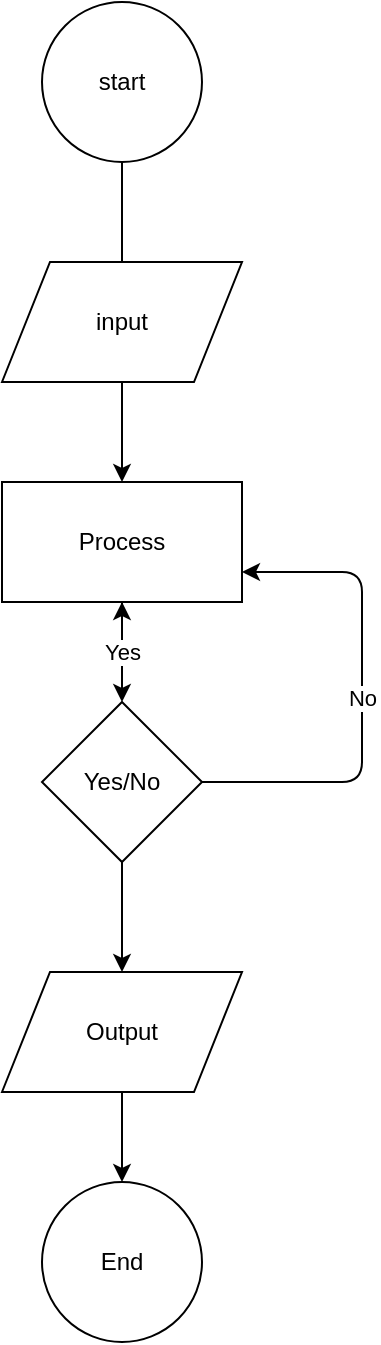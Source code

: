 <mxfile version="13.0.4" type="github"><diagram id="8aIV_O3xGrcroOhXjpXG" name="Page-1"><mxGraphModel dx="1038" dy="579" grid="1" gridSize="10" guides="1" tooltips="1" connect="1" arrows="1" fold="1" page="1" pageScale="1" pageWidth="827" pageHeight="1169" math="0" shadow="0"><root><mxCell id="0"/><mxCell id="1" parent="0"/><mxCell id="ThtdmCGJzjgsTr_wM3C4-3" value="" style="edgeStyle=orthogonalEdgeStyle;rounded=0;orthogonalLoop=1;jettySize=auto;html=1;" edge="1" parent="1" source="ThtdmCGJzjgsTr_wM3C4-1"><mxGeometry relative="1" as="geometry"><mxPoint x="400" y="200" as="targetPoint"/></mxGeometry></mxCell><mxCell id="ThtdmCGJzjgsTr_wM3C4-1" value="start" style="ellipse;whiteSpace=wrap;html=1;aspect=fixed;" vertex="1" parent="1"><mxGeometry x="360" y="40" width="80" height="80" as="geometry"/></mxCell><mxCell id="ThtdmCGJzjgsTr_wM3C4-6" value="" style="edgeStyle=orthogonalEdgeStyle;rounded=0;orthogonalLoop=1;jettySize=auto;html=1;" edge="1" parent="1" source="ThtdmCGJzjgsTr_wM3C4-7"><mxGeometry relative="1" as="geometry"><mxPoint x="400" y="340" as="targetPoint"/></mxGeometry></mxCell><mxCell id="ThtdmCGJzjgsTr_wM3C4-4" value="input" style="shape=parallelogram;perimeter=parallelogramPerimeter;whiteSpace=wrap;html=1;" vertex="1" parent="1"><mxGeometry x="340" y="170" width="120" height="60" as="geometry"/></mxCell><mxCell id="ThtdmCGJzjgsTr_wM3C4-14" style="edgeStyle=orthogonalEdgeStyle;rounded=0;orthogonalLoop=1;jettySize=auto;html=1;exitX=0.5;exitY=1;exitDx=0;exitDy=0;entryX=0.5;entryY=0;entryDx=0;entryDy=0;" edge="1" parent="1" source="ThtdmCGJzjgsTr_wM3C4-8" target="ThtdmCGJzjgsTr_wM3C4-11"><mxGeometry relative="1" as="geometry"/></mxCell><mxCell id="ThtdmCGJzjgsTr_wM3C4-8" value="Yes/No" style="rhombus;whiteSpace=wrap;html=1;" vertex="1" parent="1"><mxGeometry x="360" y="390" width="80" height="80" as="geometry"/></mxCell><mxCell id="ThtdmCGJzjgsTr_wM3C4-10" value="No" style="endArrow=classic;html=1;exitX=1;exitY=0.5;exitDx=0;exitDy=0;entryX=1;entryY=0.75;entryDx=0;entryDy=0;" edge="1" parent="1" source="ThtdmCGJzjgsTr_wM3C4-8" target="ThtdmCGJzjgsTr_wM3C4-7"><mxGeometry width="50" height="50" relative="1" as="geometry"><mxPoint x="490" y="320" as="sourcePoint"/><mxPoint x="460" y="380" as="targetPoint"/><Array as="points"><mxPoint x="520" y="430"/><mxPoint x="520" y="325"/></Array></mxGeometry></mxCell><mxCell id="ThtdmCGJzjgsTr_wM3C4-11" value="Output" style="shape=parallelogram;perimeter=parallelogramPerimeter;whiteSpace=wrap;html=1;" vertex="1" parent="1"><mxGeometry x="340" y="525" width="120" height="60" as="geometry"/></mxCell><mxCell id="ThtdmCGJzjgsTr_wM3C4-12" value="End" style="ellipse;whiteSpace=wrap;html=1;aspect=fixed;" vertex="1" parent="1"><mxGeometry x="360" y="630" width="80" height="80" as="geometry"/></mxCell><mxCell id="ThtdmCGJzjgsTr_wM3C4-13" value="" style="endArrow=classic;html=1;entryX=0.5;entryY=0;entryDx=0;entryDy=0;exitX=0.5;exitY=1;exitDx=0;exitDy=0;" edge="1" parent="1" source="ThtdmCGJzjgsTr_wM3C4-11" target="ThtdmCGJzjgsTr_wM3C4-12"><mxGeometry width="50" height="50" relative="1" as="geometry"><mxPoint x="400" y="650" as="sourcePoint"/><mxPoint x="540" y="540" as="targetPoint"/><Array as="points"/></mxGeometry></mxCell><mxCell id="ThtdmCGJzjgsTr_wM3C4-15" value="Yes" style="endArrow=classic;html=1;exitX=0.5;exitY=1;exitDx=0;exitDy=0;entryX=0.5;entryY=0;entryDx=0;entryDy=0;" edge="1" parent="1" source="ThtdmCGJzjgsTr_wM3C4-7" target="ThtdmCGJzjgsTr_wM3C4-8"><mxGeometry width="50" height="50" relative="1" as="geometry"><mxPoint x="490" y="590" as="sourcePoint"/><mxPoint x="540" y="540" as="targetPoint"/></mxGeometry></mxCell><mxCell id="ThtdmCGJzjgsTr_wM3C4-7" value="Process" style="rounded=0;whiteSpace=wrap;html=1;" vertex="1" parent="1"><mxGeometry x="340" y="280" width="120" height="60" as="geometry"/></mxCell><mxCell id="ThtdmCGJzjgsTr_wM3C4-16" value="" style="edgeStyle=orthogonalEdgeStyle;rounded=0;orthogonalLoop=1;jettySize=auto;html=1;" edge="1" parent="1" source="ThtdmCGJzjgsTr_wM3C4-4" target="ThtdmCGJzjgsTr_wM3C4-7"><mxGeometry relative="1" as="geometry"><mxPoint x="400" y="230" as="sourcePoint"/><mxPoint x="400" y="340" as="targetPoint"/></mxGeometry></mxCell></root></mxGraphModel></diagram></mxfile>